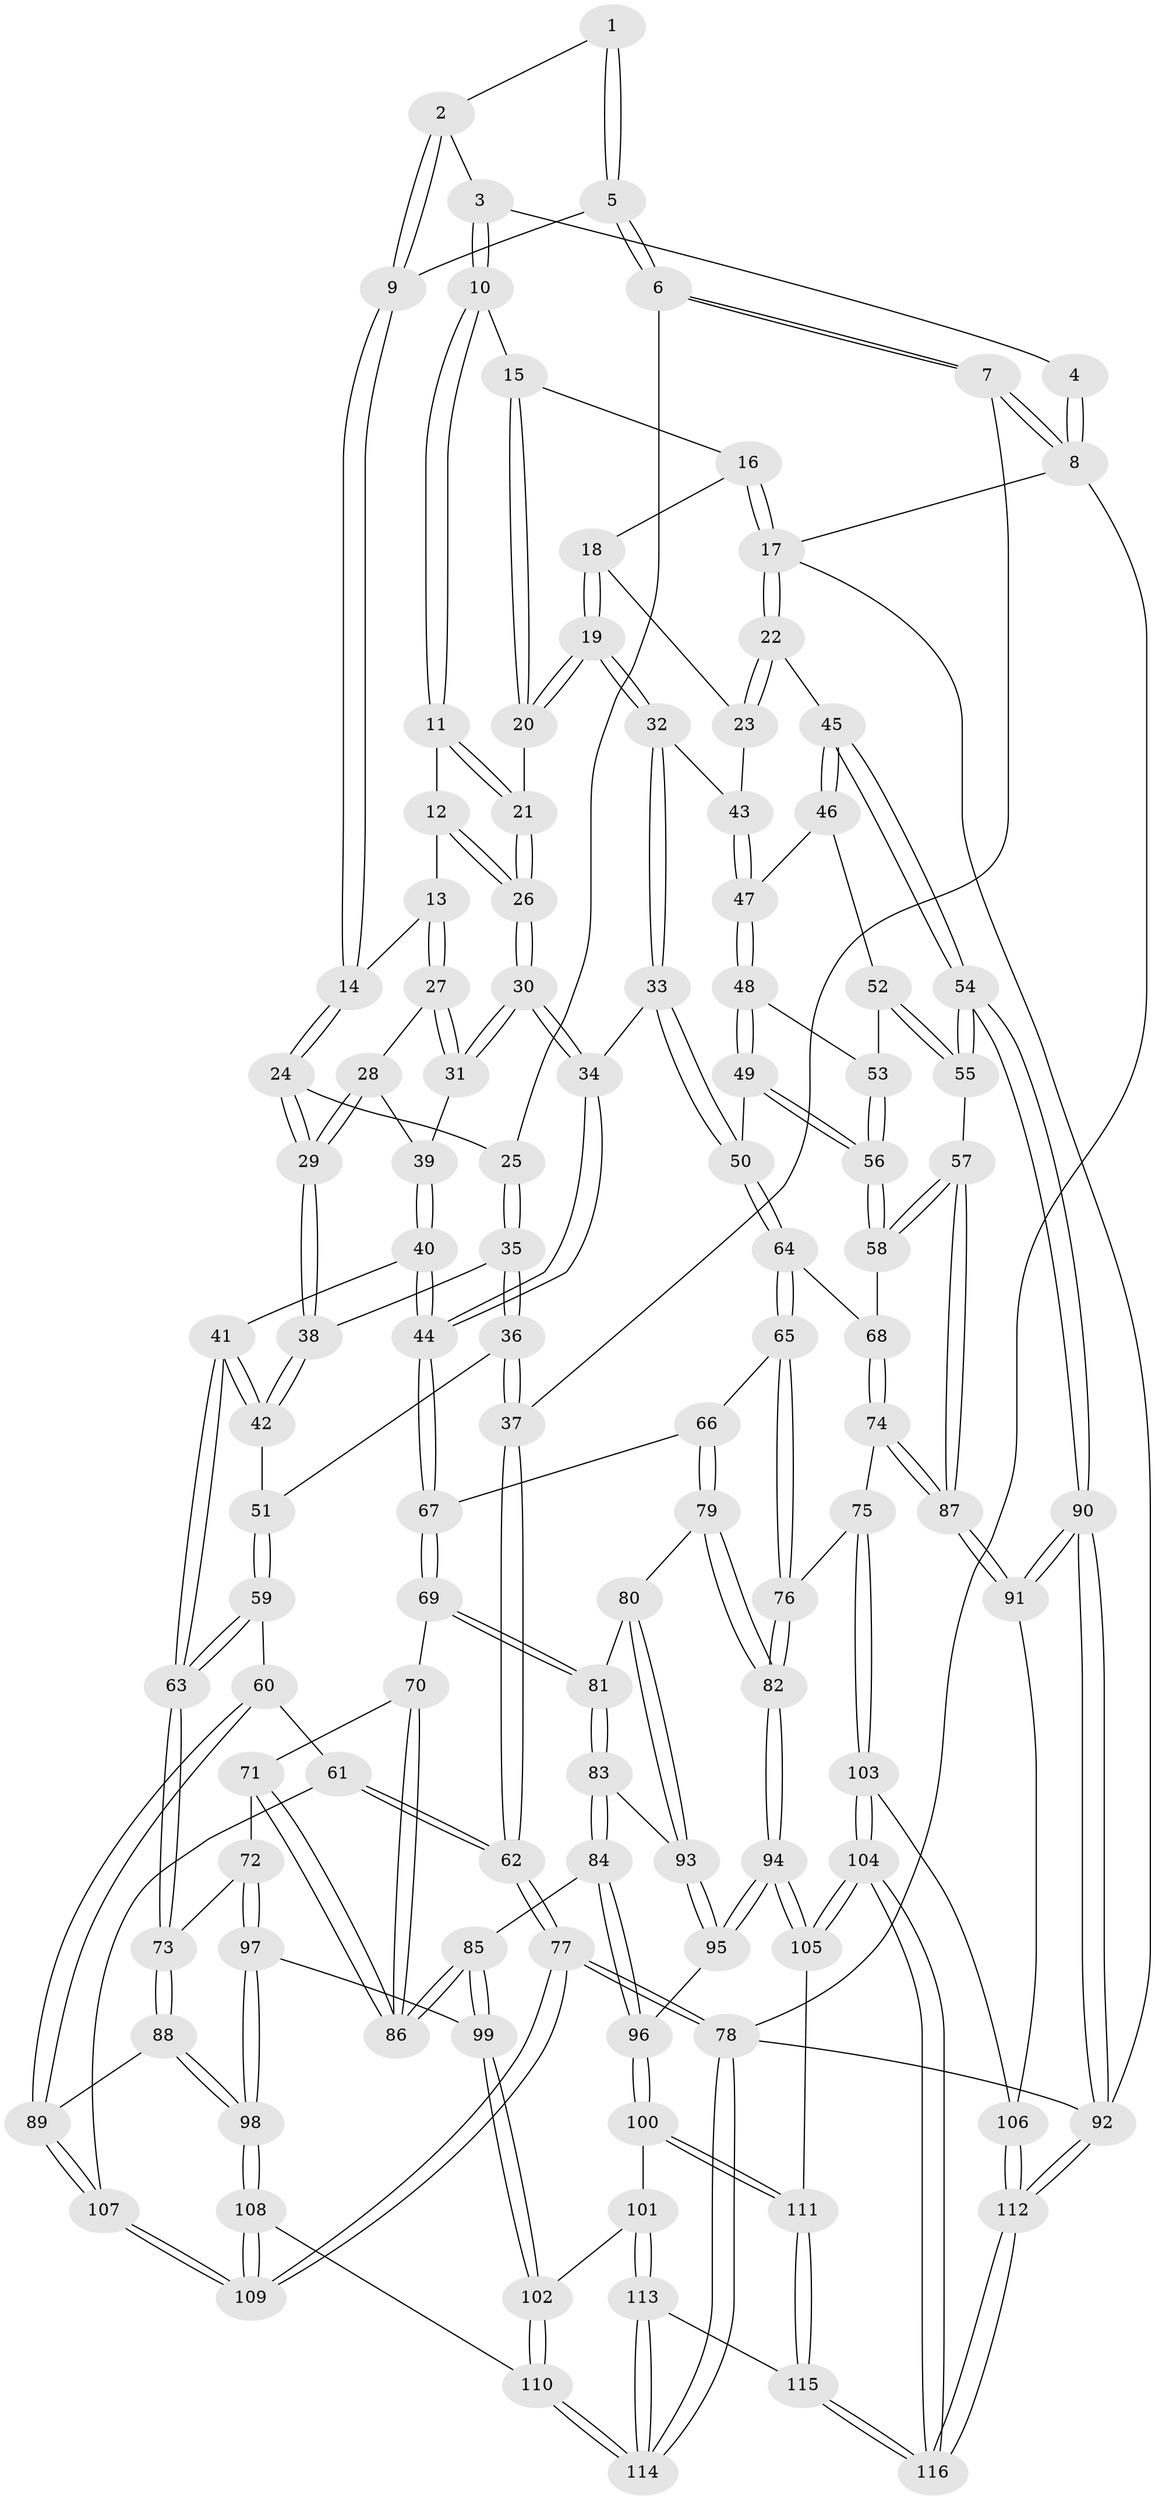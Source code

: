 // Generated by graph-tools (version 1.1) at 2025/27/03/15/25 16:27:56]
// undirected, 116 vertices, 287 edges
graph export_dot {
graph [start="1"]
  node [color=gray90,style=filled];
  1 [pos="+0.15991942822874922+0.025908843003342702"];
  2 [pos="+0.20627486547765986+0.02319450723236359"];
  3 [pos="+0.36727199044108483+0"];
  4 [pos="+0.052722943293106984+0"];
  5 [pos="+0.12732314058557165+0.10014323805966667"];
  6 [pos="+0.023310833055381758+0.11506105134851553"];
  7 [pos="+0+0"];
  8 [pos="+0+0"];
  9 [pos="+0.20734924444862826+0.11856740532813569"];
  10 [pos="+0.4631059475557155+0"];
  11 [pos="+0.4131001424835536+0.03704569933133334"];
  12 [pos="+0.3940062957569571+0.07117113414273547"];
  13 [pos="+0.34203298947059124+0.1207000465105128"];
  14 [pos="+0.23095612877425373+0.13167408298193"];
  15 [pos="+0.6049857928288804+0"];
  16 [pos="+0.9118738267193712+0"];
  17 [pos="+1+0"];
  18 [pos="+0.8635471135811695+0.06227966868619116"];
  19 [pos="+0.7488399488390795+0.2656635129319389"];
  20 [pos="+0.6629957595095509+0.19451295860321108"];
  21 [pos="+0.5760815501241275+0.21428281592101672"];
  22 [pos="+1+0.24395710504907214"];
  23 [pos="+0.9905249140217104+0.2762422635408457"];
  24 [pos="+0.1697954782953365+0.2628395782575705"];
  25 [pos="+0.1018345193616212+0.264422742049823"];
  26 [pos="+0.4966712768443873+0.29802519993704696"];
  27 [pos="+0.33414235854898183+0.1950746832719414"];
  28 [pos="+0.28055882069680443+0.3051960359969571"];
  29 [pos="+0.24118625892840717+0.3115964213338077"];
  30 [pos="+0.48538775342959395+0.34263089735744257"];
  31 [pos="+0.45521844028672853+0.328589548767712"];
  32 [pos="+0.7598204068149071+0.30134668068939763"];
  33 [pos="+0.6811486855242546+0.44035526857344515"];
  34 [pos="+0.5195904452076997+0.454793125455194"];
  35 [pos="+0.045128189544148246+0.36136918313173017"];
  36 [pos="+0.002001878570036992+0.40489004287191804"];
  37 [pos="+0+0.41781210096616805"];
  38 [pos="+0.21111310164238237+0.38575615117588613"];
  39 [pos="+0.2849986973685321+0.30876295230412837"];
  40 [pos="+0.3835388377696004+0.5150731927394689"];
  41 [pos="+0.3599750144491021+0.5227021895355332"];
  42 [pos="+0.21678046365255096+0.47221784923310806"];
  43 [pos="+0.910818147519089+0.31803915647540903"];
  44 [pos="+0.46340065760935417+0.5139049984342655"];
  45 [pos="+1+0.5244295633218676"];
  46 [pos="+1+0.4960167670512018"];
  47 [pos="+0.9313996557813312+0.44339899308984787"];
  48 [pos="+0.8528018571522356+0.5131005946463888"];
  49 [pos="+0.8107620623652485+0.5157573318594377"];
  50 [pos="+0.7403199786300013+0.5179571220335082"];
  51 [pos="+0.11894026620869898+0.5116474519818996"];
  52 [pos="+0.9406229901673376+0.5547794085018459"];
  53 [pos="+0.9069613069026122+0.5598184705129933"];
  54 [pos="+1+0.6793399196709426"];
  55 [pos="+1+0.6715007810820333"];
  56 [pos="+0.9071593512067592+0.6529832060399626"];
  57 [pos="+0.915720040260561+0.6847077293458841"];
  58 [pos="+0.9080233010322382+0.672065377510546"];
  59 [pos="+0.1118981544364113+0.6019012855939428"];
  60 [pos="+0.048236766352163785+0.659485487067902"];
  61 [pos="+0+0.6744569227766292"];
  62 [pos="+0+0.6832325095609563"];
  63 [pos="+0.2557559281080839+0.6683105207213508"];
  64 [pos="+0.7408217006959645+0.5272920555212954"];
  65 [pos="+0.6365449104205756+0.6765061982765033"];
  66 [pos="+0.6345829029224099+0.6764295369795703"];
  67 [pos="+0.4797787624336921+0.5794373274808441"];
  68 [pos="+0.7656724047772173+0.5869640108770471"];
  69 [pos="+0.4722687392786015+0.6448901325316926"];
  70 [pos="+0.45951859211874796+0.6594995347691672"];
  71 [pos="+0.3008570659267061+0.7255752985220371"];
  72 [pos="+0.28589255041975+0.7231674409614812"];
  73 [pos="+0.25786740733134655+0.6842443015914581"];
  74 [pos="+0.7584922656604972+0.7362543129568152"];
  75 [pos="+0.7383676330247988+0.7497834567131278"];
  76 [pos="+0.7043590545729043+0.7467454802803447"];
  77 [pos="+0+1"];
  78 [pos="+0+1"];
  79 [pos="+0.5849252981383329+0.7325593817016498"];
  80 [pos="+0.5282323715308614+0.7359161128400248"];
  81 [pos="+0.4822547014428499+0.6645344797372779"];
  82 [pos="+0.6266463829066743+0.8079029752618768"];
  83 [pos="+0.46298630285990583+0.7809267288417745"];
  84 [pos="+0.4572617882201676+0.7865939002340813"];
  85 [pos="+0.4025266069659163+0.777934948908762"];
  86 [pos="+0.4006694256100913+0.7725365191291643"];
  87 [pos="+0.8735397912081161+0.7480931972746444"];
  88 [pos="+0.14098905248212334+0.7758943191857355"];
  89 [pos="+0.11874241609809506+0.7808540162671053"];
  90 [pos="+1+1"];
  91 [pos="+0.8888528797248002+0.7993099305264248"];
  92 [pos="+1+1"];
  93 [pos="+0.5264311118963079+0.7539249309004747"];
  94 [pos="+0.6001887189100888+0.8578960397984785"];
  95 [pos="+0.5400656012439337+0.8183845669347001"];
  96 [pos="+0.48918558613643437+0.8303732948787699"];
  97 [pos="+0.2785898758764125+0.8052361179670089"];
  98 [pos="+0.2621247171669595+0.8475407416099571"];
  99 [pos="+0.3937033031688294+0.8187422388117819"];
  100 [pos="+0.44221510121069485+0.8829889370764382"];
  101 [pos="+0.4278387385503295+0.8856324818654152"];
  102 [pos="+0.39968182626858917+0.8603265628695008"];
  103 [pos="+0.7555574582178822+0.8940255488719965"];
  104 [pos="+0.6936937516600855+0.9694114326616191"];
  105 [pos="+0.6087507689940314+0.8956048196563778"];
  106 [pos="+0.8363231869347887+0.8773751229676175"];
  107 [pos="+0.1034432203358633+0.8150691782302344"];
  108 [pos="+0.2632179647281889+0.8773004300876345"];
  109 [pos="+0.07255635178824733+0.8880645427595665"];
  110 [pos="+0.2719995899859872+0.8915915050320479"];
  111 [pos="+0.5305260162821597+0.9270195931914627"];
  112 [pos="+1+1"];
  113 [pos="+0.3290442795838846+1"];
  114 [pos="+0.2990562842021947+1"];
  115 [pos="+0.37565250489377283+1"];
  116 [pos="+0.7353811325596645+1"];
  1 -- 2;
  1 -- 5;
  1 -- 5;
  2 -- 3;
  2 -- 9;
  2 -- 9;
  3 -- 4;
  3 -- 10;
  3 -- 10;
  4 -- 8;
  4 -- 8;
  5 -- 6;
  5 -- 6;
  5 -- 9;
  6 -- 7;
  6 -- 7;
  6 -- 25;
  7 -- 8;
  7 -- 8;
  7 -- 37;
  8 -- 17;
  8 -- 78;
  9 -- 14;
  9 -- 14;
  10 -- 11;
  10 -- 11;
  10 -- 15;
  11 -- 12;
  11 -- 21;
  11 -- 21;
  12 -- 13;
  12 -- 26;
  12 -- 26;
  13 -- 14;
  13 -- 27;
  13 -- 27;
  14 -- 24;
  14 -- 24;
  15 -- 16;
  15 -- 20;
  15 -- 20;
  16 -- 17;
  16 -- 17;
  16 -- 18;
  17 -- 22;
  17 -- 22;
  17 -- 92;
  18 -- 19;
  18 -- 19;
  18 -- 23;
  19 -- 20;
  19 -- 20;
  19 -- 32;
  19 -- 32;
  20 -- 21;
  21 -- 26;
  21 -- 26;
  22 -- 23;
  22 -- 23;
  22 -- 45;
  23 -- 43;
  24 -- 25;
  24 -- 29;
  24 -- 29;
  25 -- 35;
  25 -- 35;
  26 -- 30;
  26 -- 30;
  27 -- 28;
  27 -- 31;
  27 -- 31;
  28 -- 29;
  28 -- 29;
  28 -- 39;
  29 -- 38;
  29 -- 38;
  30 -- 31;
  30 -- 31;
  30 -- 34;
  30 -- 34;
  31 -- 39;
  32 -- 33;
  32 -- 33;
  32 -- 43;
  33 -- 34;
  33 -- 50;
  33 -- 50;
  34 -- 44;
  34 -- 44;
  35 -- 36;
  35 -- 36;
  35 -- 38;
  36 -- 37;
  36 -- 37;
  36 -- 51;
  37 -- 62;
  37 -- 62;
  38 -- 42;
  38 -- 42;
  39 -- 40;
  39 -- 40;
  40 -- 41;
  40 -- 44;
  40 -- 44;
  41 -- 42;
  41 -- 42;
  41 -- 63;
  41 -- 63;
  42 -- 51;
  43 -- 47;
  43 -- 47;
  44 -- 67;
  44 -- 67;
  45 -- 46;
  45 -- 46;
  45 -- 54;
  45 -- 54;
  46 -- 47;
  46 -- 52;
  47 -- 48;
  47 -- 48;
  48 -- 49;
  48 -- 49;
  48 -- 53;
  49 -- 50;
  49 -- 56;
  49 -- 56;
  50 -- 64;
  50 -- 64;
  51 -- 59;
  51 -- 59;
  52 -- 53;
  52 -- 55;
  52 -- 55;
  53 -- 56;
  53 -- 56;
  54 -- 55;
  54 -- 55;
  54 -- 90;
  54 -- 90;
  55 -- 57;
  56 -- 58;
  56 -- 58;
  57 -- 58;
  57 -- 58;
  57 -- 87;
  57 -- 87;
  58 -- 68;
  59 -- 60;
  59 -- 63;
  59 -- 63;
  60 -- 61;
  60 -- 89;
  60 -- 89;
  61 -- 62;
  61 -- 62;
  61 -- 107;
  62 -- 77;
  62 -- 77;
  63 -- 73;
  63 -- 73;
  64 -- 65;
  64 -- 65;
  64 -- 68;
  65 -- 66;
  65 -- 76;
  65 -- 76;
  66 -- 67;
  66 -- 79;
  66 -- 79;
  67 -- 69;
  67 -- 69;
  68 -- 74;
  68 -- 74;
  69 -- 70;
  69 -- 81;
  69 -- 81;
  70 -- 71;
  70 -- 86;
  70 -- 86;
  71 -- 72;
  71 -- 86;
  71 -- 86;
  72 -- 73;
  72 -- 97;
  72 -- 97;
  73 -- 88;
  73 -- 88;
  74 -- 75;
  74 -- 87;
  74 -- 87;
  75 -- 76;
  75 -- 103;
  75 -- 103;
  76 -- 82;
  76 -- 82;
  77 -- 78;
  77 -- 78;
  77 -- 109;
  77 -- 109;
  78 -- 114;
  78 -- 114;
  78 -- 92;
  79 -- 80;
  79 -- 82;
  79 -- 82;
  80 -- 81;
  80 -- 93;
  80 -- 93;
  81 -- 83;
  81 -- 83;
  82 -- 94;
  82 -- 94;
  83 -- 84;
  83 -- 84;
  83 -- 93;
  84 -- 85;
  84 -- 96;
  84 -- 96;
  85 -- 86;
  85 -- 86;
  85 -- 99;
  85 -- 99;
  87 -- 91;
  87 -- 91;
  88 -- 89;
  88 -- 98;
  88 -- 98;
  89 -- 107;
  89 -- 107;
  90 -- 91;
  90 -- 91;
  90 -- 92;
  90 -- 92;
  91 -- 106;
  92 -- 112;
  92 -- 112;
  93 -- 95;
  93 -- 95;
  94 -- 95;
  94 -- 95;
  94 -- 105;
  94 -- 105;
  95 -- 96;
  96 -- 100;
  96 -- 100;
  97 -- 98;
  97 -- 98;
  97 -- 99;
  98 -- 108;
  98 -- 108;
  99 -- 102;
  99 -- 102;
  100 -- 101;
  100 -- 111;
  100 -- 111;
  101 -- 102;
  101 -- 113;
  101 -- 113;
  102 -- 110;
  102 -- 110;
  103 -- 104;
  103 -- 104;
  103 -- 106;
  104 -- 105;
  104 -- 105;
  104 -- 116;
  104 -- 116;
  105 -- 111;
  106 -- 112;
  106 -- 112;
  107 -- 109;
  107 -- 109;
  108 -- 109;
  108 -- 109;
  108 -- 110;
  110 -- 114;
  110 -- 114;
  111 -- 115;
  111 -- 115;
  112 -- 116;
  112 -- 116;
  113 -- 114;
  113 -- 114;
  113 -- 115;
  115 -- 116;
  115 -- 116;
}
